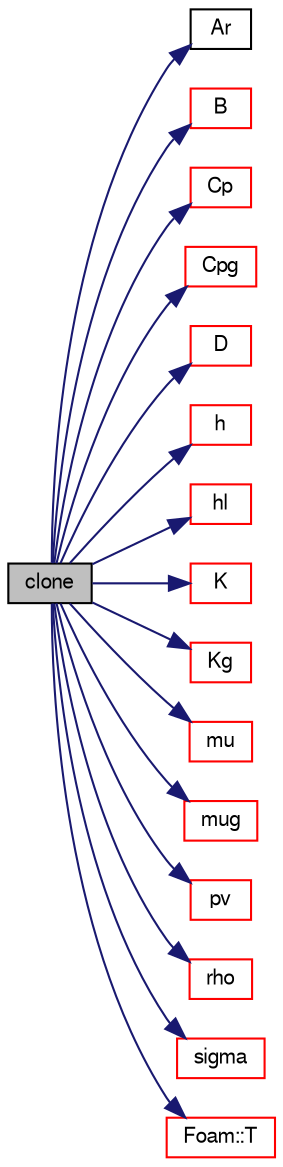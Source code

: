 digraph "clone"
{
  bgcolor="transparent";
  edge [fontname="FreeSans",fontsize="10",labelfontname="FreeSans",labelfontsize="10"];
  node [fontname="FreeSans",fontsize="10",shape=record];
  rankdir="LR";
  Node13 [label="clone",height=0.2,width=0.4,color="black", fillcolor="grey75", style="filled", fontcolor="black"];
  Node13 -> Node14 [color="midnightblue",fontsize="10",style="solid",fontname="FreeSans"];
  Node14 [label="Ar",height=0.2,width=0.4,color="black",URL="$a29850.html#a0927bc66dd6cbff1fe06b7882b9db3ce",tooltip="Construct null. "];
  Node13 -> Node15 [color="midnightblue",fontsize="10",style="solid",fontname="FreeSans"];
  Node15 [label="B",height=0.2,width=0.4,color="red",URL="$a29850.html#a1f9ff94e737d2e0a47f334e31b94419e",tooltip="Second Virial Coefficient [m^3/kg]. "];
  Node13 -> Node21 [color="midnightblue",fontsize="10",style="solid",fontname="FreeSans"];
  Node21 [label="Cp",height=0.2,width=0.4,color="red",URL="$a29850.html#aa3c6db57b3c2349f7078463fda391158",tooltip="Liquid heat capacity [J/(kg K)]. "];
  Node13 -> Node23 [color="midnightblue",fontsize="10",style="solid",fontname="FreeSans"];
  Node23 [label="Cpg",height=0.2,width=0.4,color="red",URL="$a29850.html#a48ab15b6063e624713e5ab1589544ce2",tooltip="Ideal gas heat capacity [J/(kg K)]. "];
  Node13 -> Node24 [color="midnightblue",fontsize="10",style="solid",fontname="FreeSans"];
  Node24 [label="D",height=0.2,width=0.4,color="red",URL="$a29850.html#a2e708bd90b5d9eb44d555510967a8f81",tooltip="Vapour diffussivity [m2/s]. "];
  Node13 -> Node26 [color="midnightblue",fontsize="10",style="solid",fontname="FreeSans"];
  Node26 [label="h",height=0.2,width=0.4,color="red",URL="$a29850.html#a3569c4af4ca72f884acbec9ca4128db0",tooltip="Liquid Enthalpy [J/(kg)]. "];
  Node13 -> Node27 [color="midnightblue",fontsize="10",style="solid",fontname="FreeSans"];
  Node27 [label="hl",height=0.2,width=0.4,color="red",URL="$a29850.html#ad6dc578c5da8eaae2169eabdb869b649",tooltip="Heat of vapourisation [J/kg]. "];
  Node13 -> Node29 [color="midnightblue",fontsize="10",style="solid",fontname="FreeSans"];
  Node29 [label="K",height=0.2,width=0.4,color="red",URL="$a29850.html#a4235213634c8d43b1fc07fb29eaf6164",tooltip="Liquid thermal conductivity [W/(m K)]. "];
  Node13 -> Node30 [color="midnightblue",fontsize="10",style="solid",fontname="FreeSans"];
  Node30 [label="Kg",height=0.2,width=0.4,color="red",URL="$a29850.html#af943d8a0d2af0f039beb149978ad6abf",tooltip="Vapour thermal conductivity [W/(m K)]. "];
  Node13 -> Node33 [color="midnightblue",fontsize="10",style="solid",fontname="FreeSans"];
  Node33 [label="mu",height=0.2,width=0.4,color="red",URL="$a29850.html#a3e54dc6e2f8afb3cc8db22c54511fc36",tooltip="Liquid viscosity [Pa s]. "];
  Node13 -> Node37 [color="midnightblue",fontsize="10",style="solid",fontname="FreeSans"];
  Node37 [label="mug",height=0.2,width=0.4,color="red",URL="$a29850.html#aaf3a574f039cec15a76444a0d0502cef",tooltip="Vapour viscosity [Pa s]. "];
  Node13 -> Node38 [color="midnightblue",fontsize="10",style="solid",fontname="FreeSans"];
  Node38 [label="pv",height=0.2,width=0.4,color="red",URL="$a29850.html#ab6c48215446173bc01773d033ac8e337",tooltip="Vapour pressure [Pa]. "];
  Node13 -> Node39 [color="midnightblue",fontsize="10",style="solid",fontname="FreeSans"];
  Node39 [label="rho",height=0.2,width=0.4,color="red",URL="$a29850.html#a79793fef0683d35cc934a4d38fb6dbee",tooltip="Liquid density [kg/m^3]. "];
  Node13 -> Node41 [color="midnightblue",fontsize="10",style="solid",fontname="FreeSans"];
  Node41 [label="sigma",height=0.2,width=0.4,color="red",URL="$a29850.html#a7cee74aa297ad09087f0abbc7182a2af",tooltip="Surface tension [N/m]. "];
  Node13 -> Node42 [color="midnightblue",fontsize="10",style="solid",fontname="FreeSans"];
  Node42 [label="Foam::T",height=0.2,width=0.4,color="red",URL="$a21124.html#ae57fda0abb14bb0944947c463c6e09d4"];
}
